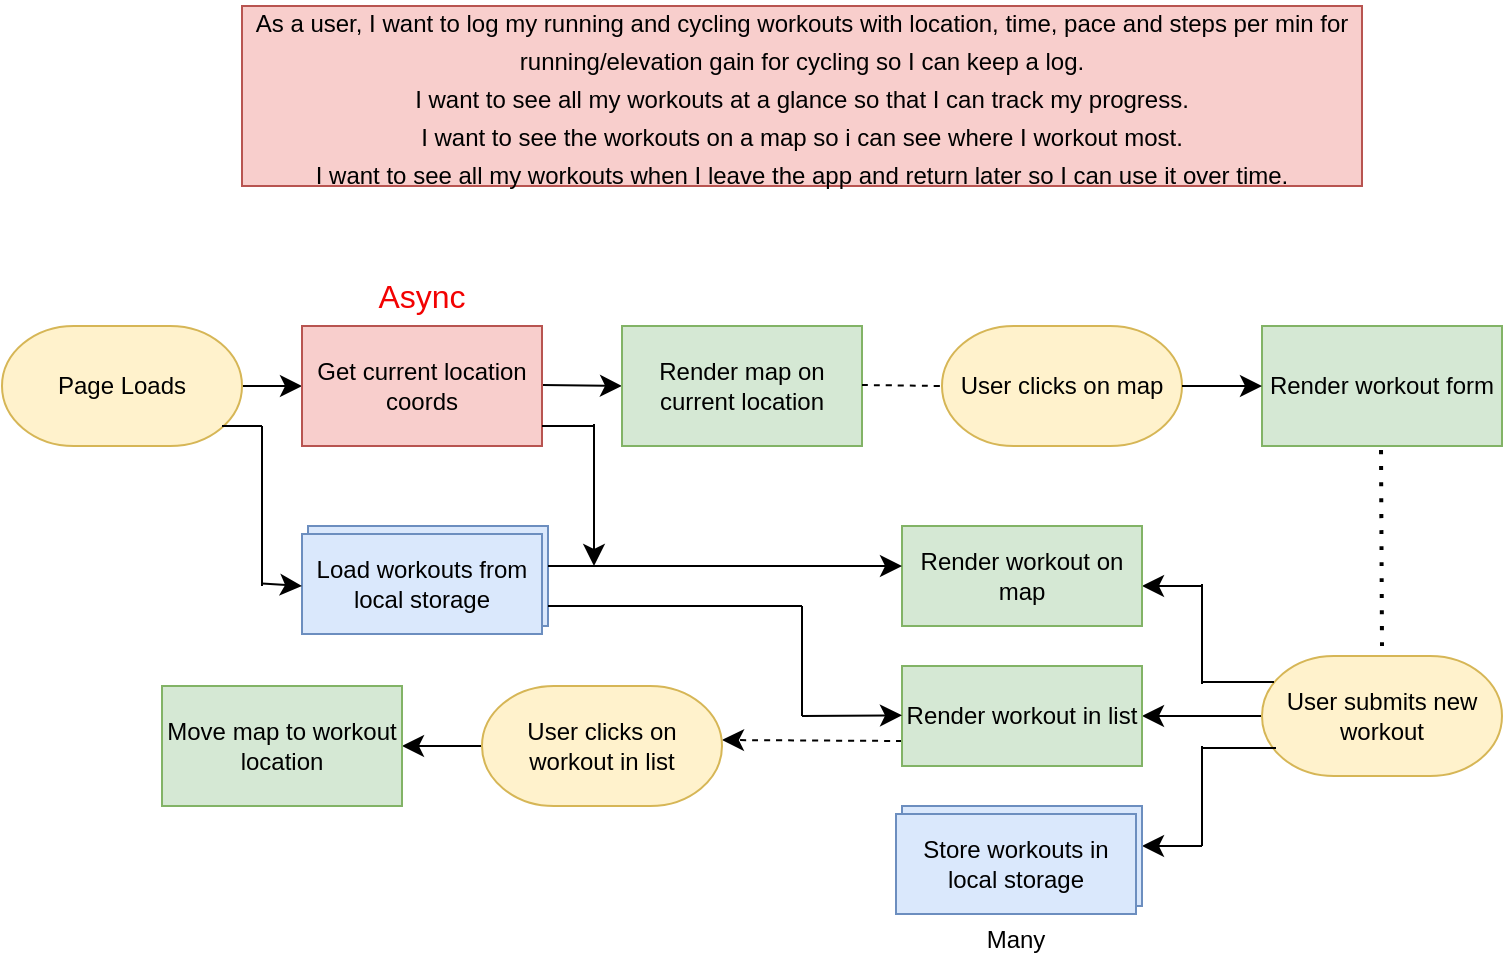 <mxfile version="24.7.17">
  <diagram id="C5RBs43oDa-KdzZeNtuy" name="Page-1">
    <mxGraphModel dx="699" dy="953" grid="1" gridSize="10" guides="1" tooltips="1" connect="1" arrows="1" fold="1" page="1" pageScale="1" pageWidth="827" pageHeight="1169" math="0" shadow="0">
      <root>
        <mxCell id="WIyWlLk6GJQsqaUBKTNV-0" />
        <mxCell id="WIyWlLk6GJQsqaUBKTNV-1" parent="WIyWlLk6GJQsqaUBKTNV-0" />
        <mxCell id="fC__jTJVz3PtYXF1qLhV-0" value="&lt;font style=&quot;font-size: 12px;&quot;&gt;As a user, I want to log my running and cycling workouts with location, time, pace and steps per min for running/elevation gain for cycling so I can keep a log.&lt;/font&gt;&lt;div&gt;&lt;font style=&quot;font-size: 12px;&quot;&gt;I want to see all my workouts at a glance so that I can track my progress.&lt;/font&gt;&lt;/div&gt;&lt;div&gt;&lt;font style=&quot;font-size: 12px;&quot;&gt;I want to see the workouts on a map so i can see where I workout most.&lt;/font&gt;&lt;/div&gt;&lt;div&gt;&lt;font style=&quot;font-size: 12px;&quot;&gt;I want to see all my workouts when I leave the app and return later so I can use it over time.&lt;/font&gt;&lt;/div&gt;" style="text;html=1;align=center;verticalAlign=middle;whiteSpace=wrap;rounded=0;fontSize=16;fillColor=#f8cecc;strokeColor=#b85450;" vertex="1" parent="WIyWlLk6GJQsqaUBKTNV-1">
          <mxGeometry x="120" y="200" width="560" height="90" as="geometry" />
        </mxCell>
        <mxCell id="fC__jTJVz3PtYXF1qLhV-6" value="" style="edgeStyle=none;curved=1;rounded=0;orthogonalLoop=1;jettySize=auto;html=1;fontSize=12;startSize=8;endSize=8;" edge="1" parent="WIyWlLk6GJQsqaUBKTNV-1" source="fC__jTJVz3PtYXF1qLhV-3">
          <mxGeometry relative="1" as="geometry">
            <mxPoint x="150" y="390" as="targetPoint" />
          </mxGeometry>
        </mxCell>
        <mxCell id="fC__jTJVz3PtYXF1qLhV-3" value="Page Loads" style="rounded=1;whiteSpace=wrap;html=1;arcSize=60;fillColor=#fff2cc;strokeColor=#d6b656;" vertex="1" parent="WIyWlLk6GJQsqaUBKTNV-1">
          <mxGeometry y="360" width="120" height="60" as="geometry" />
        </mxCell>
        <mxCell id="fC__jTJVz3PtYXF1qLhV-4" value="" style="endArrow=classic;html=1;rounded=0;fontSize=12;startSize=8;endSize=8;curved=1;" edge="1" parent="WIyWlLk6GJQsqaUBKTNV-1">
          <mxGeometry width="50" height="50" relative="1" as="geometry">
            <mxPoint x="270" y="389.5" as="sourcePoint" />
            <mxPoint x="310" y="390" as="targetPoint" />
          </mxGeometry>
        </mxCell>
        <mxCell id="fC__jTJVz3PtYXF1qLhV-5" value="Get current location coords" style="rounded=0;whiteSpace=wrap;html=1;fillColor=#f8cecc;strokeColor=#b85450;" vertex="1" parent="WIyWlLk6GJQsqaUBKTNV-1">
          <mxGeometry x="150" y="360" width="120" height="60" as="geometry" />
        </mxCell>
        <mxCell id="fC__jTJVz3PtYXF1qLhV-8" value="Render map on current location" style="rounded=0;whiteSpace=wrap;html=1;fillColor=#d5e8d4;strokeColor=#82b366;" vertex="1" parent="WIyWlLk6GJQsqaUBKTNV-1">
          <mxGeometry x="310" y="360" width="120" height="60" as="geometry" />
        </mxCell>
        <mxCell id="fC__jTJVz3PtYXF1qLhV-9" value="&lt;font color=&quot;#f20202&quot;&gt;Async&lt;/font&gt;" style="text;html=1;align=center;verticalAlign=middle;whiteSpace=wrap;rounded=0;fontSize=16;" vertex="1" parent="WIyWlLk6GJQsqaUBKTNV-1">
          <mxGeometry x="180" y="330" width="60" height="30" as="geometry" />
        </mxCell>
        <mxCell id="fC__jTJVz3PtYXF1qLhV-10" value="" style="endArrow=none;dashed=1;html=1;rounded=0;fontSize=12;startSize=8;endSize=8;curved=1;" edge="1" parent="WIyWlLk6GJQsqaUBKTNV-1">
          <mxGeometry width="50" height="50" relative="1" as="geometry">
            <mxPoint x="430" y="389.5" as="sourcePoint" />
            <mxPoint x="470" y="390" as="targetPoint" />
          </mxGeometry>
        </mxCell>
        <mxCell id="fC__jTJVz3PtYXF1qLhV-11" value="User clicks on map" style="rounded=1;whiteSpace=wrap;html=1;arcSize=60;fillColor=#fff2cc;strokeColor=#d6b656;" vertex="1" parent="WIyWlLk6GJQsqaUBKTNV-1">
          <mxGeometry x="470" y="360" width="120" height="60" as="geometry" />
        </mxCell>
        <mxCell id="fC__jTJVz3PtYXF1qLhV-13" value="Render workout form" style="rounded=0;whiteSpace=wrap;html=1;fillColor=#d5e8d4;strokeColor=#82b366;" vertex="1" parent="WIyWlLk6GJQsqaUBKTNV-1">
          <mxGeometry x="630" y="360" width="120" height="60" as="geometry" />
        </mxCell>
        <mxCell id="fC__jTJVz3PtYXF1qLhV-14" value="" style="edgeStyle=none;curved=1;rounded=0;orthogonalLoop=1;jettySize=auto;html=1;fontSize=12;startSize=8;endSize=8;" edge="1" parent="WIyWlLk6GJQsqaUBKTNV-1" source="fC__jTJVz3PtYXF1qLhV-11" target="fC__jTJVz3PtYXF1qLhV-13">
          <mxGeometry relative="1" as="geometry" />
        </mxCell>
        <mxCell id="fC__jTJVz3PtYXF1qLhV-16" value="" style="endArrow=none;dashed=1;html=1;dashPattern=1 3;strokeWidth=2;rounded=0;fontSize=12;startSize=8;endSize=8;curved=1;" edge="1" parent="WIyWlLk6GJQsqaUBKTNV-1">
          <mxGeometry width="50" height="50" relative="1" as="geometry">
            <mxPoint x="690" y="520" as="sourcePoint" />
            <mxPoint x="689.5" y="420" as="targetPoint" />
          </mxGeometry>
        </mxCell>
        <mxCell id="fC__jTJVz3PtYXF1qLhV-29" style="edgeStyle=none;curved=1;rounded=0;orthogonalLoop=1;jettySize=auto;html=1;fontSize=12;startSize=8;endSize=8;" edge="1" parent="WIyWlLk6GJQsqaUBKTNV-1" source="fC__jTJVz3PtYXF1qLhV-17">
          <mxGeometry relative="1" as="geometry">
            <mxPoint x="570" y="555" as="targetPoint" />
          </mxGeometry>
        </mxCell>
        <mxCell id="fC__jTJVz3PtYXF1qLhV-17" value="User submits new workout" style="rounded=1;whiteSpace=wrap;html=1;arcSize=60;fillColor=#fff2cc;strokeColor=#d6b656;" vertex="1" parent="WIyWlLk6GJQsqaUBKTNV-1">
          <mxGeometry x="630" y="525" width="120" height="60" as="geometry" />
        </mxCell>
        <mxCell id="fC__jTJVz3PtYXF1qLhV-31" value="" style="endArrow=none;html=1;rounded=0;fontSize=12;startSize=8;endSize=8;curved=1;" edge="1" parent="WIyWlLk6GJQsqaUBKTNV-1">
          <mxGeometry width="50" height="50" relative="1" as="geometry">
            <mxPoint x="600" y="538" as="sourcePoint" />
            <mxPoint x="636" y="538" as="targetPoint" />
          </mxGeometry>
        </mxCell>
        <mxCell id="fC__jTJVz3PtYXF1qLhV-32" value="" style="endArrow=none;html=1;rounded=0;fontSize=12;startSize=8;endSize=8;curved=1;" edge="1" parent="WIyWlLk6GJQsqaUBKTNV-1">
          <mxGeometry width="50" height="50" relative="1" as="geometry">
            <mxPoint x="600" y="571" as="sourcePoint" />
            <mxPoint x="637" y="571" as="targetPoint" />
          </mxGeometry>
        </mxCell>
        <mxCell id="fC__jTJVz3PtYXF1qLhV-33" value="" style="endArrow=none;html=1;rounded=0;fontSize=12;startSize=8;endSize=8;curved=1;" edge="1" parent="WIyWlLk6GJQsqaUBKTNV-1">
          <mxGeometry width="50" height="50" relative="1" as="geometry">
            <mxPoint x="600" y="539" as="sourcePoint" />
            <mxPoint x="600" y="489" as="targetPoint" />
          </mxGeometry>
        </mxCell>
        <mxCell id="fC__jTJVz3PtYXF1qLhV-34" value="" style="endArrow=none;html=1;rounded=0;fontSize=12;startSize=8;endSize=8;curved=1;" edge="1" parent="WIyWlLk6GJQsqaUBKTNV-1">
          <mxGeometry width="50" height="50" relative="1" as="geometry">
            <mxPoint x="600" y="620" as="sourcePoint" />
            <mxPoint x="600" y="570" as="targetPoint" />
          </mxGeometry>
        </mxCell>
        <mxCell id="fC__jTJVz3PtYXF1qLhV-35" value="" style="endArrow=classic;html=1;rounded=0;fontSize=12;startSize=8;endSize=8;curved=1;" edge="1" parent="WIyWlLk6GJQsqaUBKTNV-1">
          <mxGeometry width="50" height="50" relative="1" as="geometry">
            <mxPoint x="600" y="490" as="sourcePoint" />
            <mxPoint x="570" y="490" as="targetPoint" />
          </mxGeometry>
        </mxCell>
        <mxCell id="fC__jTJVz3PtYXF1qLhV-36" value="" style="endArrow=classic;html=1;rounded=0;fontSize=12;startSize=8;endSize=8;curved=1;" edge="1" parent="WIyWlLk6GJQsqaUBKTNV-1">
          <mxGeometry width="50" height="50" relative="1" as="geometry">
            <mxPoint x="600" y="620" as="sourcePoint" />
            <mxPoint x="570" y="620" as="targetPoint" />
          </mxGeometry>
        </mxCell>
        <mxCell id="fC__jTJVz3PtYXF1qLhV-37" value="Render workout on map" style="rounded=0;whiteSpace=wrap;html=1;fillColor=#d5e8d4;strokeColor=#82b366;" vertex="1" parent="WIyWlLk6GJQsqaUBKTNV-1">
          <mxGeometry x="450" y="460" width="120" height="50" as="geometry" />
        </mxCell>
        <mxCell id="fC__jTJVz3PtYXF1qLhV-38" value="Store workouts in local storage" style="rounded=0;whiteSpace=wrap;html=1;fillColor=#dae8fc;strokeColor=#6c8ebf;" vertex="1" parent="WIyWlLk6GJQsqaUBKTNV-1">
          <mxGeometry x="450" y="600" width="120" height="50" as="geometry" />
        </mxCell>
        <mxCell id="fC__jTJVz3PtYXF1qLhV-56" style="edgeStyle=none;curved=1;rounded=0;orthogonalLoop=1;jettySize=auto;html=1;exitX=0;exitY=0.75;exitDx=0;exitDy=0;fontSize=12;startSize=8;endSize=8;dashed=1;" edge="1" parent="WIyWlLk6GJQsqaUBKTNV-1" source="fC__jTJVz3PtYXF1qLhV-39">
          <mxGeometry relative="1" as="geometry">
            <mxPoint x="360" y="567" as="targetPoint" />
          </mxGeometry>
        </mxCell>
        <mxCell id="fC__jTJVz3PtYXF1qLhV-39" value="Render workout in list" style="rounded=0;whiteSpace=wrap;html=1;fillColor=#d5e8d4;strokeColor=#82b366;" vertex="1" parent="WIyWlLk6GJQsqaUBKTNV-1">
          <mxGeometry x="450" y="530" width="120" height="50" as="geometry" />
        </mxCell>
        <mxCell id="fC__jTJVz3PtYXF1qLhV-40" value="Store workouts in local storage" style="rounded=0;whiteSpace=wrap;html=1;fillColor=#dae8fc;strokeColor=#6c8ebf;" vertex="1" parent="WIyWlLk6GJQsqaUBKTNV-1">
          <mxGeometry x="447" y="604" width="120" height="50" as="geometry" />
        </mxCell>
        <mxCell id="fC__jTJVz3PtYXF1qLhV-41" value="&lt;font style=&quot;font-size: 12px;&quot;&gt;Many&lt;/font&gt;" style="text;html=1;align=center;verticalAlign=middle;whiteSpace=wrap;rounded=0;fontSize=16;" vertex="1" parent="WIyWlLk6GJQsqaUBKTNV-1">
          <mxGeometry x="482" y="650" width="50" height="30" as="geometry" />
        </mxCell>
        <mxCell id="fC__jTJVz3PtYXF1qLhV-42" value="Store workouts in local storage" style="rounded=0;whiteSpace=wrap;html=1;fillColor=#dae8fc;strokeColor=#6c8ebf;" vertex="1" parent="WIyWlLk6GJQsqaUBKTNV-1">
          <mxGeometry x="153" y="460" width="120" height="50" as="geometry" />
        </mxCell>
        <mxCell id="fC__jTJVz3PtYXF1qLhV-43" value="Load workouts from local storage" style="rounded=0;whiteSpace=wrap;html=1;fillColor=#dae8fc;strokeColor=#6c8ebf;" vertex="1" parent="WIyWlLk6GJQsqaUBKTNV-1">
          <mxGeometry x="150" y="464" width="120" height="50" as="geometry" />
        </mxCell>
        <mxCell id="fC__jTJVz3PtYXF1qLhV-44" value="" style="endArrow=none;html=1;rounded=0;fontSize=12;startSize=8;endSize=8;curved=1;" edge="1" parent="WIyWlLk6GJQsqaUBKTNV-1">
          <mxGeometry width="50" height="50" relative="1" as="geometry">
            <mxPoint x="400" y="555" as="sourcePoint" />
            <mxPoint x="400" y="500" as="targetPoint" />
          </mxGeometry>
        </mxCell>
        <mxCell id="fC__jTJVz3PtYXF1qLhV-45" value="" style="endArrow=none;html=1;rounded=0;fontSize=12;startSize=8;endSize=8;curved=1;" edge="1" parent="WIyWlLk6GJQsqaUBKTNV-1">
          <mxGeometry width="50" height="50" relative="1" as="geometry">
            <mxPoint x="273" y="500" as="sourcePoint" />
            <mxPoint x="400" y="500" as="targetPoint" />
          </mxGeometry>
        </mxCell>
        <mxCell id="fC__jTJVz3PtYXF1qLhV-46" value="" style="endArrow=classic;html=1;rounded=0;fontSize=12;startSize=8;endSize=8;curved=1;" edge="1" parent="WIyWlLk6GJQsqaUBKTNV-1">
          <mxGeometry width="50" height="50" relative="1" as="geometry">
            <mxPoint x="400" y="555" as="sourcePoint" />
            <mxPoint x="450" y="554.66" as="targetPoint" />
          </mxGeometry>
        </mxCell>
        <mxCell id="fC__jTJVz3PtYXF1qLhV-47" value="" style="endArrow=classic;html=1;rounded=0;fontSize=12;startSize=8;endSize=8;curved=1;entryX=0;entryY=0.4;entryDx=0;entryDy=0;entryPerimeter=0;" edge="1" parent="WIyWlLk6GJQsqaUBKTNV-1" target="fC__jTJVz3PtYXF1qLhV-37">
          <mxGeometry width="50" height="50" relative="1" as="geometry">
            <mxPoint x="273" y="480" as="sourcePoint" />
            <mxPoint x="333" y="480" as="targetPoint" />
          </mxGeometry>
        </mxCell>
        <mxCell id="fC__jTJVz3PtYXF1qLhV-49" value="" style="endArrow=none;html=1;rounded=0;fontSize=12;startSize=8;endSize=8;curved=1;" edge="1" parent="WIyWlLk6GJQsqaUBKTNV-1">
          <mxGeometry width="50" height="50" relative="1" as="geometry">
            <mxPoint x="270" y="410" as="sourcePoint" />
            <mxPoint x="296" y="410" as="targetPoint" />
          </mxGeometry>
        </mxCell>
        <mxCell id="fC__jTJVz3PtYXF1qLhV-50" value="" style="endArrow=classic;html=1;rounded=0;fontSize=12;startSize=8;endSize=8;curved=1;" edge="1" parent="WIyWlLk6GJQsqaUBKTNV-1">
          <mxGeometry width="50" height="50" relative="1" as="geometry">
            <mxPoint x="296" y="409" as="sourcePoint" />
            <mxPoint x="296" y="480" as="targetPoint" />
          </mxGeometry>
        </mxCell>
        <mxCell id="fC__jTJVz3PtYXF1qLhV-51" value="" style="endArrow=none;html=1;rounded=0;fontSize=12;startSize=8;endSize=8;curved=1;" edge="1" parent="WIyWlLk6GJQsqaUBKTNV-1">
          <mxGeometry width="50" height="50" relative="1" as="geometry">
            <mxPoint x="110" y="410" as="sourcePoint" />
            <mxPoint x="130" y="410" as="targetPoint" />
          </mxGeometry>
        </mxCell>
        <mxCell id="fC__jTJVz3PtYXF1qLhV-52" value="" style="endArrow=none;html=1;rounded=0;fontSize=12;startSize=8;endSize=8;curved=1;" edge="1" parent="WIyWlLk6GJQsqaUBKTNV-1">
          <mxGeometry width="50" height="50" relative="1" as="geometry">
            <mxPoint x="130" y="490" as="sourcePoint" />
            <mxPoint x="130" y="410" as="targetPoint" />
          </mxGeometry>
        </mxCell>
        <mxCell id="fC__jTJVz3PtYXF1qLhV-53" value="" style="endArrow=classic;html=1;rounded=0;fontSize=12;startSize=8;endSize=8;curved=1;" edge="1" parent="WIyWlLk6GJQsqaUBKTNV-1">
          <mxGeometry width="50" height="50" relative="1" as="geometry">
            <mxPoint x="130" y="488.8" as="sourcePoint" />
            <mxPoint x="150" y="490" as="targetPoint" />
          </mxGeometry>
        </mxCell>
        <mxCell id="fC__jTJVz3PtYXF1qLhV-60" style="edgeStyle=none;curved=1;rounded=0;orthogonalLoop=1;jettySize=auto;html=1;exitX=0;exitY=0.5;exitDx=0;exitDy=0;entryX=1;entryY=0.5;entryDx=0;entryDy=0;fontSize=12;startSize=8;endSize=8;" edge="1" parent="WIyWlLk6GJQsqaUBKTNV-1" source="fC__jTJVz3PtYXF1qLhV-58" target="fC__jTJVz3PtYXF1qLhV-59">
          <mxGeometry relative="1" as="geometry" />
        </mxCell>
        <mxCell id="fC__jTJVz3PtYXF1qLhV-58" value="User clicks on workout in list" style="rounded=1;whiteSpace=wrap;html=1;arcSize=60;fillColor=#fff2cc;strokeColor=#d6b656;" vertex="1" parent="WIyWlLk6GJQsqaUBKTNV-1">
          <mxGeometry x="240" y="540" width="120" height="60" as="geometry" />
        </mxCell>
        <mxCell id="fC__jTJVz3PtYXF1qLhV-59" value="Move map to workout location" style="rounded=0;whiteSpace=wrap;html=1;fillColor=#d5e8d4;strokeColor=#82b366;" vertex="1" parent="WIyWlLk6GJQsqaUBKTNV-1">
          <mxGeometry x="80" y="540" width="120" height="60" as="geometry" />
        </mxCell>
      </root>
    </mxGraphModel>
  </diagram>
</mxfile>

